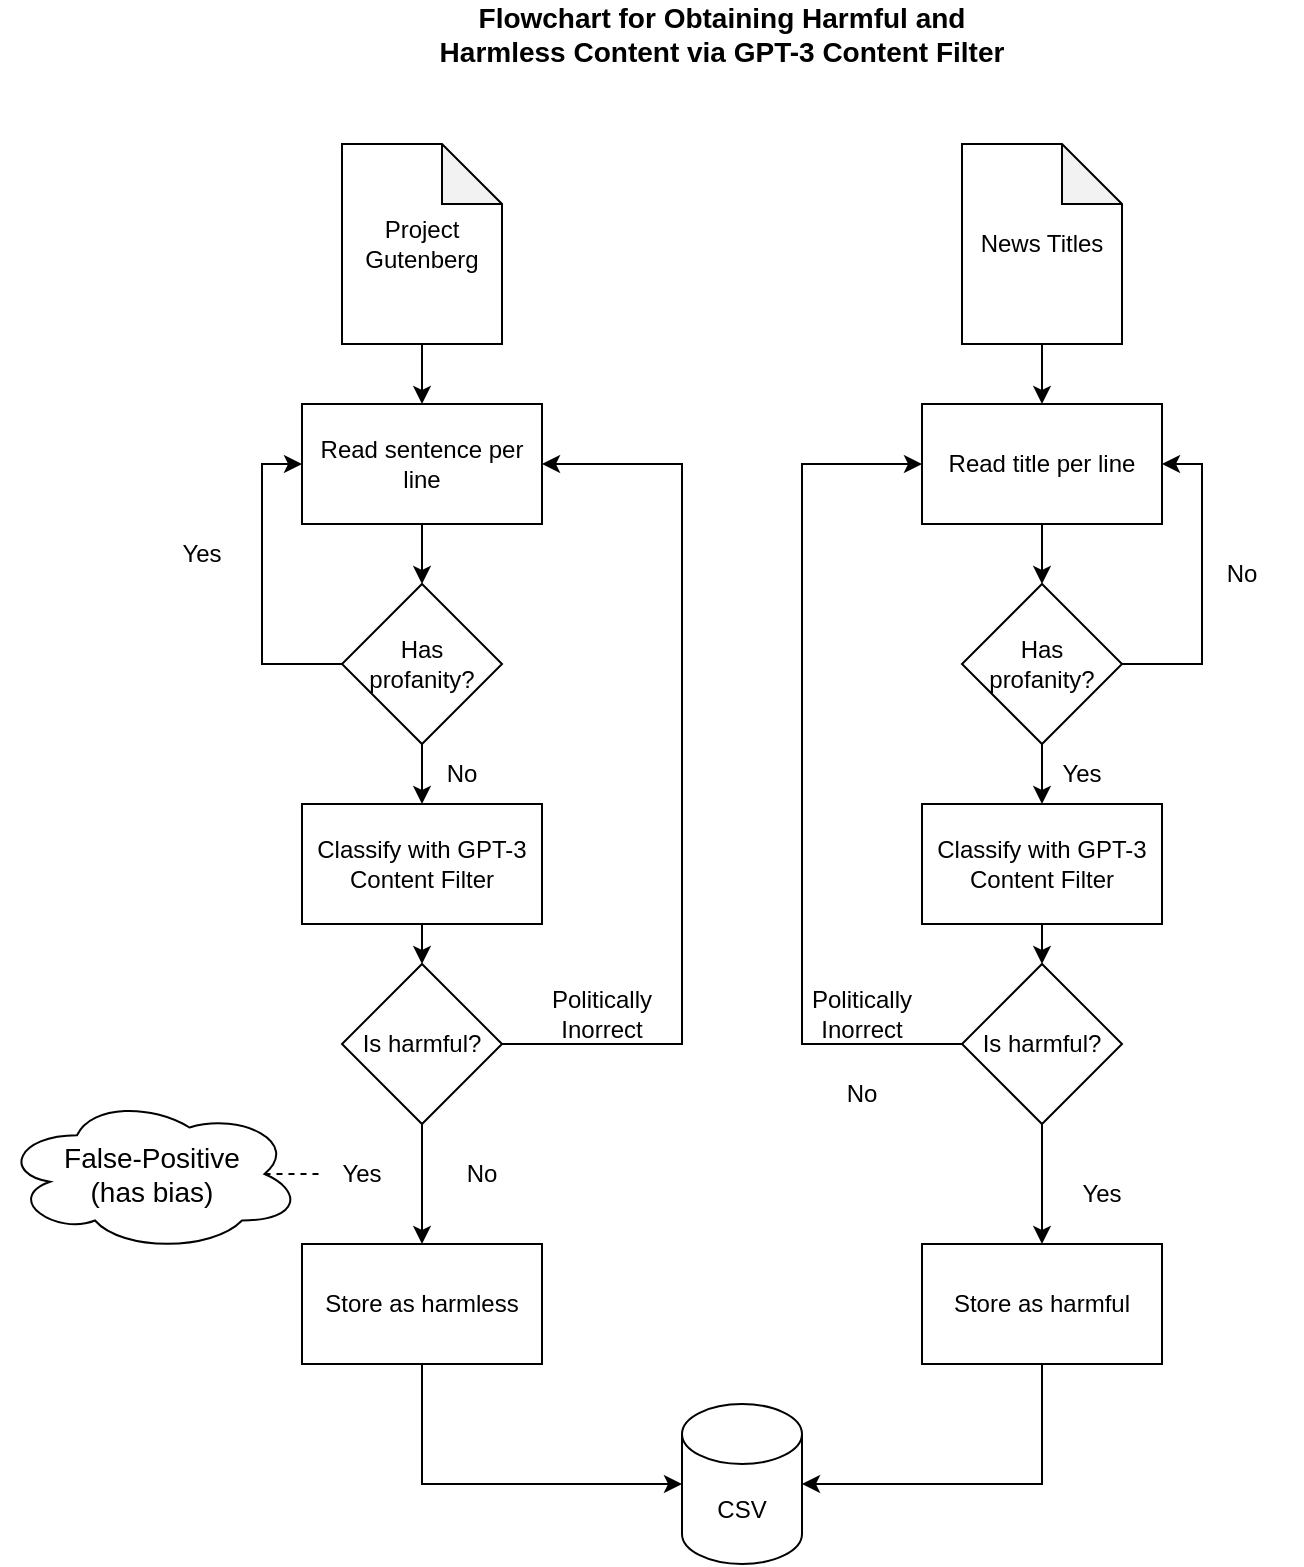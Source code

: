 <mxfile version="17.3.0" type="device"><diagram id="YXaJ_qebpx4aHbOB1kZB" name="Page-1"><mxGraphModel dx="3342" dy="1829" grid="1" gridSize="10" guides="1" tooltips="1" connect="1" arrows="1" fold="1" page="1" pageScale="1" pageWidth="850" pageHeight="1100" math="0" shadow="0"><root><mxCell id="0"/><mxCell id="1" parent="0"/><mxCell id="aQ9bPxVDprKYK1e3eLL5-5" style="edgeStyle=orthogonalEdgeStyle;rounded=0;orthogonalLoop=1;jettySize=auto;html=1;exitX=0.5;exitY=1;exitDx=0;exitDy=0;exitPerimeter=0;entryX=0.5;entryY=0;entryDx=0;entryDy=0;" edge="1" parent="1" source="aQ9bPxVDprKYK1e3eLL5-1" target="aQ9bPxVDprKYK1e3eLL5-3"><mxGeometry relative="1" as="geometry"/></mxCell><mxCell id="aQ9bPxVDprKYK1e3eLL5-1" value="Project Gutenberg" style="shape=note;whiteSpace=wrap;html=1;backgroundOutline=1;darkOpacity=0.05;" vertex="1" parent="1"><mxGeometry x="180" y="100" width="80" height="100" as="geometry"/></mxCell><mxCell id="aQ9bPxVDprKYK1e3eLL5-6" style="edgeStyle=orthogonalEdgeStyle;rounded=0;orthogonalLoop=1;jettySize=auto;html=1;exitX=0.5;exitY=1;exitDx=0;exitDy=0;exitPerimeter=0;" edge="1" parent="1" source="aQ9bPxVDprKYK1e3eLL5-2" target="aQ9bPxVDprKYK1e3eLL5-4"><mxGeometry relative="1" as="geometry"/></mxCell><mxCell id="aQ9bPxVDprKYK1e3eLL5-2" value="News Titles" style="shape=note;whiteSpace=wrap;html=1;backgroundOutline=1;darkOpacity=0.05;" vertex="1" parent="1"><mxGeometry x="490" y="100" width="80" height="100" as="geometry"/></mxCell><mxCell id="aQ9bPxVDprKYK1e3eLL5-9" style="edgeStyle=orthogonalEdgeStyle;rounded=0;orthogonalLoop=1;jettySize=auto;html=1;exitX=0.5;exitY=1;exitDx=0;exitDy=0;entryX=0.5;entryY=0;entryDx=0;entryDy=0;" edge="1" parent="1" source="aQ9bPxVDprKYK1e3eLL5-3" target="aQ9bPxVDprKYK1e3eLL5-7"><mxGeometry relative="1" as="geometry"/></mxCell><mxCell id="aQ9bPxVDprKYK1e3eLL5-3" value="Read sentence per line" style="rounded=0;whiteSpace=wrap;html=1;" vertex="1" parent="1"><mxGeometry x="160" y="230" width="120" height="60" as="geometry"/></mxCell><mxCell id="aQ9bPxVDprKYK1e3eLL5-10" style="edgeStyle=orthogonalEdgeStyle;rounded=0;orthogonalLoop=1;jettySize=auto;html=1;exitX=0.5;exitY=1;exitDx=0;exitDy=0;entryX=0.5;entryY=0;entryDx=0;entryDy=0;" edge="1" parent="1" source="aQ9bPxVDprKYK1e3eLL5-4" target="aQ9bPxVDprKYK1e3eLL5-8"><mxGeometry relative="1" as="geometry"/></mxCell><mxCell id="aQ9bPxVDprKYK1e3eLL5-4" value="Read title per line" style="rounded=0;whiteSpace=wrap;html=1;" vertex="1" parent="1"><mxGeometry x="470" y="230" width="120" height="60" as="geometry"/></mxCell><mxCell id="aQ9bPxVDprKYK1e3eLL5-11" style="edgeStyle=orthogonalEdgeStyle;rounded=0;orthogonalLoop=1;jettySize=auto;html=1;entryX=0;entryY=0.5;entryDx=0;entryDy=0;" edge="1" parent="1" source="aQ9bPxVDprKYK1e3eLL5-7" target="aQ9bPxVDprKYK1e3eLL5-3"><mxGeometry relative="1" as="geometry"><Array as="points"><mxPoint x="140" y="360"/><mxPoint x="140" y="260"/></Array></mxGeometry></mxCell><mxCell id="aQ9bPxVDprKYK1e3eLL5-14" style="edgeStyle=orthogonalEdgeStyle;rounded=0;orthogonalLoop=1;jettySize=auto;html=1;exitX=0.5;exitY=1;exitDx=0;exitDy=0;entryX=0.5;entryY=0;entryDx=0;entryDy=0;" edge="1" parent="1" source="aQ9bPxVDprKYK1e3eLL5-7" target="aQ9bPxVDprKYK1e3eLL5-13"><mxGeometry relative="1" as="geometry"/></mxCell><mxCell id="aQ9bPxVDprKYK1e3eLL5-7" value="Has&lt;br&gt;profanity?" style="rhombus;whiteSpace=wrap;html=1;" vertex="1" parent="1"><mxGeometry x="180" y="320" width="80" height="80" as="geometry"/></mxCell><mxCell id="aQ9bPxVDprKYK1e3eLL5-12" style="edgeStyle=orthogonalEdgeStyle;rounded=0;orthogonalLoop=1;jettySize=auto;html=1;exitX=1;exitY=0.5;exitDx=0;exitDy=0;entryX=1;entryY=0.5;entryDx=0;entryDy=0;" edge="1" parent="1" source="aQ9bPxVDprKYK1e3eLL5-8" target="aQ9bPxVDprKYK1e3eLL5-4"><mxGeometry relative="1" as="geometry"><Array as="points"><mxPoint x="610" y="360"/><mxPoint x="610" y="260"/></Array></mxGeometry></mxCell><mxCell id="aQ9bPxVDprKYK1e3eLL5-16" style="edgeStyle=orthogonalEdgeStyle;rounded=0;orthogonalLoop=1;jettySize=auto;html=1;exitX=0.5;exitY=1;exitDx=0;exitDy=0;entryX=0.5;entryY=0;entryDx=0;entryDy=0;" edge="1" parent="1" source="aQ9bPxVDprKYK1e3eLL5-8" target="aQ9bPxVDprKYK1e3eLL5-15"><mxGeometry relative="1" as="geometry"/></mxCell><mxCell id="aQ9bPxVDprKYK1e3eLL5-8" value="Has&lt;br&gt;profanity?" style="rhombus;whiteSpace=wrap;html=1;" vertex="1" parent="1"><mxGeometry x="490" y="320" width="80" height="80" as="geometry"/></mxCell><mxCell id="aQ9bPxVDprKYK1e3eLL5-19" style="edgeStyle=orthogonalEdgeStyle;rounded=0;orthogonalLoop=1;jettySize=auto;html=1;exitX=0.5;exitY=1;exitDx=0;exitDy=0;entryX=0.5;entryY=0;entryDx=0;entryDy=0;" edge="1" parent="1" source="aQ9bPxVDprKYK1e3eLL5-13" target="aQ9bPxVDprKYK1e3eLL5-17"><mxGeometry relative="1" as="geometry"/></mxCell><mxCell id="aQ9bPxVDprKYK1e3eLL5-13" value="Classify with GPT-3 Content Filter" style="rounded=0;whiteSpace=wrap;html=1;" vertex="1" parent="1"><mxGeometry x="160" y="430" width="120" height="60" as="geometry"/></mxCell><mxCell id="aQ9bPxVDprKYK1e3eLL5-20" style="edgeStyle=orthogonalEdgeStyle;rounded=0;orthogonalLoop=1;jettySize=auto;html=1;exitX=0.5;exitY=1;exitDx=0;exitDy=0;entryX=0.5;entryY=0;entryDx=0;entryDy=0;" edge="1" parent="1" source="aQ9bPxVDprKYK1e3eLL5-15" target="aQ9bPxVDprKYK1e3eLL5-18"><mxGeometry relative="1" as="geometry"/></mxCell><mxCell id="aQ9bPxVDprKYK1e3eLL5-15" value="Classify with GPT-3 Content Filter" style="rounded=0;whiteSpace=wrap;html=1;" vertex="1" parent="1"><mxGeometry x="470" y="430" width="120" height="60" as="geometry"/></mxCell><mxCell id="aQ9bPxVDprKYK1e3eLL5-28" style="edgeStyle=orthogonalEdgeStyle;rounded=0;orthogonalLoop=1;jettySize=auto;html=1;exitX=0.5;exitY=1;exitDx=0;exitDy=0;" edge="1" parent="1" source="aQ9bPxVDprKYK1e3eLL5-17" target="aQ9bPxVDprKYK1e3eLL5-25"><mxGeometry relative="1" as="geometry"/></mxCell><mxCell id="aQ9bPxVDprKYK1e3eLL5-29" style="edgeStyle=orthogonalEdgeStyle;rounded=0;orthogonalLoop=1;jettySize=auto;html=1;exitX=1;exitY=0.5;exitDx=0;exitDy=0;entryX=1;entryY=0.5;entryDx=0;entryDy=0;" edge="1" parent="1" source="aQ9bPxVDprKYK1e3eLL5-17" target="aQ9bPxVDprKYK1e3eLL5-3"><mxGeometry relative="1" as="geometry"><Array as="points"><mxPoint x="350" y="550"/><mxPoint x="350" y="260"/></Array></mxGeometry></mxCell><mxCell id="aQ9bPxVDprKYK1e3eLL5-17" value="Is harmful?" style="rhombus;whiteSpace=wrap;html=1;" vertex="1" parent="1"><mxGeometry x="180" y="510" width="80" height="80" as="geometry"/></mxCell><mxCell id="aQ9bPxVDprKYK1e3eLL5-27" style="edgeStyle=orthogonalEdgeStyle;rounded=0;orthogonalLoop=1;jettySize=auto;html=1;exitX=0.5;exitY=1;exitDx=0;exitDy=0;entryX=0.5;entryY=0;entryDx=0;entryDy=0;" edge="1" parent="1" source="aQ9bPxVDprKYK1e3eLL5-18" target="aQ9bPxVDprKYK1e3eLL5-26"><mxGeometry relative="1" as="geometry"/></mxCell><mxCell id="aQ9bPxVDprKYK1e3eLL5-30" style="edgeStyle=orthogonalEdgeStyle;rounded=0;orthogonalLoop=1;jettySize=auto;html=1;entryX=0;entryY=0.5;entryDx=0;entryDy=0;" edge="1" parent="1" source="aQ9bPxVDprKYK1e3eLL5-18" target="aQ9bPxVDprKYK1e3eLL5-4"><mxGeometry relative="1" as="geometry"><Array as="points"><mxPoint x="410" y="550"/><mxPoint x="410" y="260"/></Array></mxGeometry></mxCell><mxCell id="aQ9bPxVDprKYK1e3eLL5-18" value="Is harmful?" style="rhombus;whiteSpace=wrap;html=1;" vertex="1" parent="1"><mxGeometry x="490" y="510" width="80" height="80" as="geometry"/></mxCell><mxCell id="aQ9bPxVDprKYK1e3eLL5-21" value="Yes" style="text;html=1;strokeColor=none;fillColor=none;align=center;verticalAlign=middle;whiteSpace=wrap;rounded=0;" vertex="1" parent="1"><mxGeometry x="80" y="290" width="60" height="30" as="geometry"/></mxCell><mxCell id="aQ9bPxVDprKYK1e3eLL5-22" value="Yes" style="text;html=1;strokeColor=none;fillColor=none;align=center;verticalAlign=middle;whiteSpace=wrap;rounded=0;" vertex="1" parent="1"><mxGeometry x="520" y="400" width="60" height="30" as="geometry"/></mxCell><mxCell id="aQ9bPxVDprKYK1e3eLL5-23" value="No" style="text;html=1;strokeColor=none;fillColor=none;align=center;verticalAlign=middle;whiteSpace=wrap;rounded=0;" vertex="1" parent="1"><mxGeometry x="210" y="400" width="60" height="30" as="geometry"/></mxCell><mxCell id="aQ9bPxVDprKYK1e3eLL5-24" value="No" style="text;html=1;strokeColor=none;fillColor=none;align=center;verticalAlign=middle;whiteSpace=wrap;rounded=0;" vertex="1" parent="1"><mxGeometry x="600" y="300" width="60" height="30" as="geometry"/></mxCell><mxCell id="aQ9bPxVDprKYK1e3eLL5-38" style="edgeStyle=orthogonalEdgeStyle;rounded=0;orthogonalLoop=1;jettySize=auto;html=1;entryX=0;entryY=0.5;entryDx=0;entryDy=0;entryPerimeter=0;exitX=0.5;exitY=1;exitDx=0;exitDy=0;" edge="1" parent="1" source="aQ9bPxVDprKYK1e3eLL5-25" target="aQ9bPxVDprKYK1e3eLL5-37"><mxGeometry relative="1" as="geometry"/></mxCell><mxCell id="aQ9bPxVDprKYK1e3eLL5-25" value="Store as harmless" style="rounded=0;whiteSpace=wrap;html=1;" vertex="1" parent="1"><mxGeometry x="160" y="650" width="120" height="60" as="geometry"/></mxCell><mxCell id="aQ9bPxVDprKYK1e3eLL5-39" style="edgeStyle=orthogonalEdgeStyle;rounded=0;orthogonalLoop=1;jettySize=auto;html=1;exitX=0.5;exitY=1;exitDx=0;exitDy=0;entryX=1;entryY=0.5;entryDx=0;entryDy=0;entryPerimeter=0;" edge="1" parent="1" source="aQ9bPxVDprKYK1e3eLL5-26" target="aQ9bPxVDprKYK1e3eLL5-37"><mxGeometry relative="1" as="geometry"/></mxCell><mxCell id="aQ9bPxVDprKYK1e3eLL5-26" value="Store as harmful" style="rounded=0;whiteSpace=wrap;html=1;" vertex="1" parent="1"><mxGeometry x="470" y="650" width="120" height="60" as="geometry"/></mxCell><mxCell id="aQ9bPxVDprKYK1e3eLL5-31" value="Politically Inorrect" style="text;html=1;strokeColor=none;fillColor=none;align=center;verticalAlign=middle;whiteSpace=wrap;rounded=0;" vertex="1" parent="1"><mxGeometry x="280" y="520" width="60" height="30" as="geometry"/></mxCell><mxCell id="aQ9bPxVDprKYK1e3eLL5-32" value="Politically Inorrect" style="text;html=1;strokeColor=none;fillColor=none;align=center;verticalAlign=middle;whiteSpace=wrap;rounded=0;" vertex="1" parent="1"><mxGeometry x="410" y="520" width="60" height="30" as="geometry"/></mxCell><mxCell id="aQ9bPxVDprKYK1e3eLL5-33" value="No" style="text;html=1;strokeColor=none;fillColor=none;align=center;verticalAlign=middle;whiteSpace=wrap;rounded=0;" vertex="1" parent="1"><mxGeometry x="410" y="560" width="60" height="30" as="geometry"/></mxCell><mxCell id="aQ9bPxVDprKYK1e3eLL5-34" value="Yes" style="text;html=1;strokeColor=none;fillColor=none;align=center;verticalAlign=middle;whiteSpace=wrap;rounded=0;" vertex="1" parent="1"><mxGeometry x="530" y="610" width="60" height="30" as="geometry"/></mxCell><mxCell id="aQ9bPxVDprKYK1e3eLL5-36" value="Yes" style="text;html=1;strokeColor=none;fillColor=none;align=center;verticalAlign=middle;whiteSpace=wrap;rounded=0;" vertex="1" parent="1"><mxGeometry x="160" y="600" width="60" height="30" as="geometry"/></mxCell><mxCell id="aQ9bPxVDprKYK1e3eLL5-37" value="CSV" style="shape=cylinder3;whiteSpace=wrap;html=1;boundedLbl=1;backgroundOutline=1;size=15;" vertex="1" parent="1"><mxGeometry x="350" y="730" width="60" height="80" as="geometry"/></mxCell><mxCell id="aQ9bPxVDprKYK1e3eLL5-40" value="&lt;font style=&quot;font-size: 14px&quot;&gt;&lt;b&gt;Flowchart for Obtaining Harmful and Harmless Content via GPT-3 Content Filter&lt;/b&gt;&lt;/font&gt;" style="text;html=1;strokeColor=none;fillColor=none;align=center;verticalAlign=middle;whiteSpace=wrap;rounded=0;" vertex="1" parent="1"><mxGeometry x="220" y="30" width="300" height="30" as="geometry"/></mxCell><mxCell id="aQ9bPxVDprKYK1e3eLL5-42" value="False-Positive &lt;br&gt;(has bias)" style="ellipse;shape=cloud;whiteSpace=wrap;html=1;fontSize=14;" vertex="1" parent="1"><mxGeometry x="10" y="576.25" width="150" height="77.5" as="geometry"/></mxCell><mxCell id="aQ9bPxVDprKYK1e3eLL5-50" value="" style="endArrow=none;dashed=1;html=1;rounded=0;fontSize=14;elbow=vertical;exitX=0.875;exitY=0.5;exitDx=0;exitDy=0;exitPerimeter=0;" edge="1" parent="1" source="aQ9bPxVDprKYK1e3eLL5-42"><mxGeometry width="50" height="50" relative="1" as="geometry"><mxPoint x="400" y="800" as="sourcePoint"/><mxPoint x="170" y="615" as="targetPoint"/></mxGeometry></mxCell><mxCell id="aQ9bPxVDprKYK1e3eLL5-51" value="No" style="text;html=1;strokeColor=none;fillColor=none;align=center;verticalAlign=middle;whiteSpace=wrap;rounded=0;" vertex="1" parent="1"><mxGeometry x="230" y="600" width="40" height="30" as="geometry"/></mxCell></root></mxGraphModel></diagram></mxfile>
